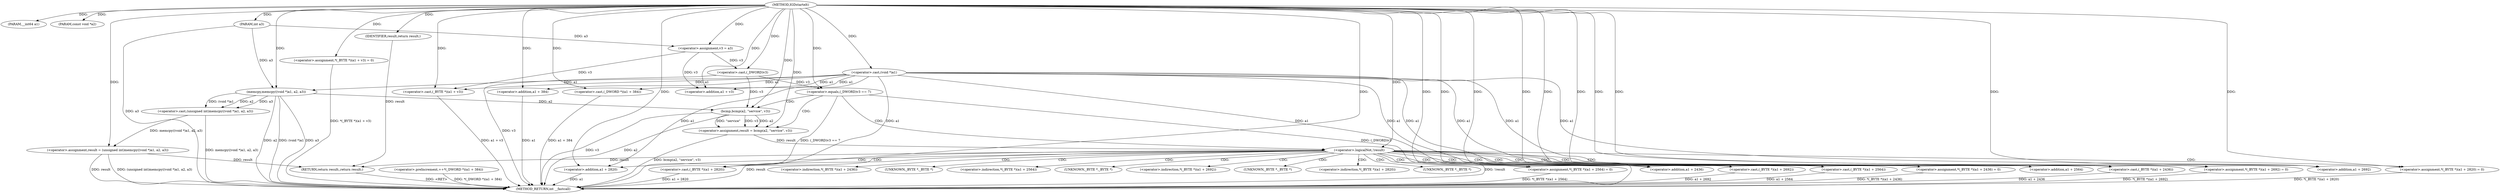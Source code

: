 digraph IGDstartelt {  
"1000103" [label = "(METHOD,IGDstartelt)" ]
"1000189" [label = "(METHOD_RETURN,int __fastcall)" ]
"1000104" [label = "(PARAM,__int64 a1)" ]
"1000105" [label = "(PARAM,const void *a2)" ]
"1000106" [label = "(PARAM,int a3)" ]
"1000110" [label = "(<operator>.assignment,v3 = a3)" ]
"1000113" [label = "(<operator>.assignment,result = (unsigned int)memcpy((void *)a1, a2, a3))" ]
"1000115" [label = "(<operator>.cast,(unsigned int)memcpy((void *)a1, a2, a3))" ]
"1000117" [label = "(memcpy,memcpy((void *)a1, a2, a3))" ]
"1000118" [label = "(<operator>.cast,(void *)a1)" ]
"1000123" [label = "(<operator>.assignment,*(_BYTE *)(a1 + v3) = 0)" ]
"1000125" [label = "(<operator>.cast,(_BYTE *)(a1 + v3))" ]
"1000127" [label = "(<operator>.addition,a1 + v3)" ]
"1000131" [label = "(<operator>.preIncrement,++*(_DWORD *)(a1 + 384))" ]
"1000133" [label = "(<operator>.cast,(_DWORD *)(a1 + 384))" ]
"1000135" [label = "(<operator>.addition,a1 + 384)" ]
"1000139" [label = "(<operator>.equals,(_DWORD)v3 == 7)" ]
"1000140" [label = "(<operator>.cast,(_DWORD)v3)" ]
"1000145" [label = "(<operator>.assignment,result = bcmp(a2, \"service\", v3))" ]
"1000147" [label = "(bcmp,bcmp(a2, \"service\", v3))" ]
"1000152" [label = "(<operator>.logicalNot,!result)" ]
"1000155" [label = "(<operator>.assignment,*(_BYTE *)(a1 + 2436) = 0)" ]
"1000157" [label = "(<operator>.cast,(_BYTE *)(a1 + 2436))" ]
"1000159" [label = "(<operator>.addition,a1 + 2436)" ]
"1000163" [label = "(<operator>.assignment,*(_BYTE *)(a1 + 2564) = 0)" ]
"1000165" [label = "(<operator>.cast,(_BYTE *)(a1 + 2564))" ]
"1000167" [label = "(<operator>.addition,a1 + 2564)" ]
"1000171" [label = "(<operator>.assignment,*(_BYTE *)(a1 + 2692) = 0)" ]
"1000173" [label = "(<operator>.cast,(_BYTE *)(a1 + 2692))" ]
"1000175" [label = "(<operator>.addition,a1 + 2692)" ]
"1000179" [label = "(<operator>.assignment,*(_BYTE *)(a1 + 2820) = 0)" ]
"1000181" [label = "(<operator>.cast,(_BYTE *)(a1 + 2820))" ]
"1000183" [label = "(<operator>.addition,a1 + 2820)" ]
"1000187" [label = "(RETURN,return result;,return result;)" ]
"1000188" [label = "(IDENTIFIER,result,return result;)" ]
"1000156" [label = "(<operator>.indirection,*(_BYTE *)(a1 + 2436))" ]
"1000158" [label = "(UNKNOWN,_BYTE *,_BYTE *)" ]
"1000164" [label = "(<operator>.indirection,*(_BYTE *)(a1 + 2564))" ]
"1000166" [label = "(UNKNOWN,_BYTE *,_BYTE *)" ]
"1000172" [label = "(<operator>.indirection,*(_BYTE *)(a1 + 2692))" ]
"1000174" [label = "(UNKNOWN,_BYTE *,_BYTE *)" ]
"1000180" [label = "(<operator>.indirection,*(_BYTE *)(a1 + 2820))" ]
"1000182" [label = "(UNKNOWN,_BYTE *,_BYTE *)" ]
  "1000187" -> "1000189"  [ label = "DDG: <RET>"] 
  "1000135" -> "1000189"  [ label = "DDG: a1"] 
  "1000123" -> "1000189"  [ label = "DDG: *(_BYTE *)(a1 + v3)"] 
  "1000113" -> "1000189"  [ label = "DDG: (unsigned int)memcpy((void *)a1, a2, a3)"] 
  "1000157" -> "1000189"  [ label = "DDG: a1 + 2436"] 
  "1000155" -> "1000189"  [ label = "DDG: *(_BYTE *)(a1 + 2436)"] 
  "1000113" -> "1000189"  [ label = "DDG: result"] 
  "1000163" -> "1000189"  [ label = "DDG: *(_BYTE *)(a1 + 2564)"] 
  "1000165" -> "1000189"  [ label = "DDG: a1 + 2564"] 
  "1000115" -> "1000189"  [ label = "DDG: memcpy((void *)a1, a2, a3)"] 
  "1000139" -> "1000189"  [ label = "DDG: (_DWORD)v3 == 7"] 
  "1000125" -> "1000189"  [ label = "DDG: a1 + v3"] 
  "1000117" -> "1000189"  [ label = "DDG: (void *)a1"] 
  "1000117" -> "1000189"  [ label = "DDG: a3"] 
  "1000140" -> "1000189"  [ label = "DDG: v3"] 
  "1000183" -> "1000189"  [ label = "DDG: a1"] 
  "1000152" -> "1000189"  [ label = "DDG: !result"] 
  "1000117" -> "1000189"  [ label = "DDG: a2"] 
  "1000152" -> "1000189"  [ label = "DDG: result"] 
  "1000181" -> "1000189"  [ label = "DDG: a1 + 2820"] 
  "1000147" -> "1000189"  [ label = "DDG: v3"] 
  "1000179" -> "1000189"  [ label = "DDG: *(_BYTE *)(a1 + 2820)"] 
  "1000145" -> "1000189"  [ label = "DDG: bcmp(a2, \"service\", v3)"] 
  "1000147" -> "1000189"  [ label = "DDG: a2"] 
  "1000133" -> "1000189"  [ label = "DDG: a1 + 384"] 
  "1000139" -> "1000189"  [ label = "DDG: (_DWORD)v3"] 
  "1000173" -> "1000189"  [ label = "DDG: a1 + 2692"] 
  "1000171" -> "1000189"  [ label = "DDG: *(_BYTE *)(a1 + 2692)"] 
  "1000106" -> "1000189"  [ label = "DDG: a3"] 
  "1000131" -> "1000189"  [ label = "DDG: *(_DWORD *)(a1 + 384)"] 
  "1000103" -> "1000104"  [ label = "DDG: "] 
  "1000103" -> "1000105"  [ label = "DDG: "] 
  "1000103" -> "1000106"  [ label = "DDG: "] 
  "1000106" -> "1000110"  [ label = "DDG: a3"] 
  "1000103" -> "1000110"  [ label = "DDG: "] 
  "1000115" -> "1000113"  [ label = "DDG: memcpy((void *)a1, a2, a3)"] 
  "1000103" -> "1000113"  [ label = "DDG: "] 
  "1000117" -> "1000115"  [ label = "DDG: (void *)a1"] 
  "1000117" -> "1000115"  [ label = "DDG: a2"] 
  "1000117" -> "1000115"  [ label = "DDG: a3"] 
  "1000118" -> "1000117"  [ label = "DDG: a1"] 
  "1000103" -> "1000118"  [ label = "DDG: "] 
  "1000103" -> "1000117"  [ label = "DDG: "] 
  "1000106" -> "1000117"  [ label = "DDG: a3"] 
  "1000103" -> "1000123"  [ label = "DDG: "] 
  "1000118" -> "1000125"  [ label = "DDG: a1"] 
  "1000103" -> "1000125"  [ label = "DDG: "] 
  "1000110" -> "1000125"  [ label = "DDG: v3"] 
  "1000118" -> "1000127"  [ label = "DDG: a1"] 
  "1000103" -> "1000127"  [ label = "DDG: "] 
  "1000110" -> "1000127"  [ label = "DDG: v3"] 
  "1000103" -> "1000133"  [ label = "DDG: "] 
  "1000118" -> "1000133"  [ label = "DDG: a1"] 
  "1000103" -> "1000135"  [ label = "DDG: "] 
  "1000118" -> "1000135"  [ label = "DDG: a1"] 
  "1000140" -> "1000139"  [ label = "DDG: v3"] 
  "1000103" -> "1000140"  [ label = "DDG: "] 
  "1000110" -> "1000140"  [ label = "DDG: v3"] 
  "1000103" -> "1000139"  [ label = "DDG: "] 
  "1000147" -> "1000145"  [ label = "DDG: a2"] 
  "1000147" -> "1000145"  [ label = "DDG: \"service\""] 
  "1000147" -> "1000145"  [ label = "DDG: v3"] 
  "1000103" -> "1000145"  [ label = "DDG: "] 
  "1000117" -> "1000147"  [ label = "DDG: a2"] 
  "1000103" -> "1000147"  [ label = "DDG: "] 
  "1000140" -> "1000147"  [ label = "DDG: v3"] 
  "1000145" -> "1000152"  [ label = "DDG: result"] 
  "1000103" -> "1000152"  [ label = "DDG: "] 
  "1000103" -> "1000155"  [ label = "DDG: "] 
  "1000103" -> "1000157"  [ label = "DDG: "] 
  "1000118" -> "1000157"  [ label = "DDG: a1"] 
  "1000103" -> "1000159"  [ label = "DDG: "] 
  "1000118" -> "1000159"  [ label = "DDG: a1"] 
  "1000103" -> "1000163"  [ label = "DDG: "] 
  "1000103" -> "1000165"  [ label = "DDG: "] 
  "1000118" -> "1000165"  [ label = "DDG: a1"] 
  "1000103" -> "1000167"  [ label = "DDG: "] 
  "1000118" -> "1000167"  [ label = "DDG: a1"] 
  "1000103" -> "1000171"  [ label = "DDG: "] 
  "1000103" -> "1000173"  [ label = "DDG: "] 
  "1000118" -> "1000173"  [ label = "DDG: a1"] 
  "1000103" -> "1000175"  [ label = "DDG: "] 
  "1000118" -> "1000175"  [ label = "DDG: a1"] 
  "1000103" -> "1000179"  [ label = "DDG: "] 
  "1000103" -> "1000181"  [ label = "DDG: "] 
  "1000118" -> "1000181"  [ label = "DDG: a1"] 
  "1000103" -> "1000183"  [ label = "DDG: "] 
  "1000118" -> "1000183"  [ label = "DDG: a1"] 
  "1000188" -> "1000187"  [ label = "DDG: result"] 
  "1000152" -> "1000187"  [ label = "DDG: result"] 
  "1000113" -> "1000187"  [ label = "DDG: result"] 
  "1000103" -> "1000188"  [ label = "DDG: "] 
  "1000139" -> "1000152"  [ label = "CDG: "] 
  "1000139" -> "1000147"  [ label = "CDG: "] 
  "1000139" -> "1000145"  [ label = "CDG: "] 
  "1000152" -> "1000175"  [ label = "CDG: "] 
  "1000152" -> "1000174"  [ label = "CDG: "] 
  "1000152" -> "1000173"  [ label = "CDG: "] 
  "1000152" -> "1000172"  [ label = "CDG: "] 
  "1000152" -> "1000171"  [ label = "CDG: "] 
  "1000152" -> "1000167"  [ label = "CDG: "] 
  "1000152" -> "1000166"  [ label = "CDG: "] 
  "1000152" -> "1000165"  [ label = "CDG: "] 
  "1000152" -> "1000164"  [ label = "CDG: "] 
  "1000152" -> "1000163"  [ label = "CDG: "] 
  "1000152" -> "1000183"  [ label = "CDG: "] 
  "1000152" -> "1000182"  [ label = "CDG: "] 
  "1000152" -> "1000181"  [ label = "CDG: "] 
  "1000152" -> "1000180"  [ label = "CDG: "] 
  "1000152" -> "1000179"  [ label = "CDG: "] 
  "1000152" -> "1000159"  [ label = "CDG: "] 
  "1000152" -> "1000158"  [ label = "CDG: "] 
  "1000152" -> "1000157"  [ label = "CDG: "] 
  "1000152" -> "1000156"  [ label = "CDG: "] 
  "1000152" -> "1000155"  [ label = "CDG: "] 
}
